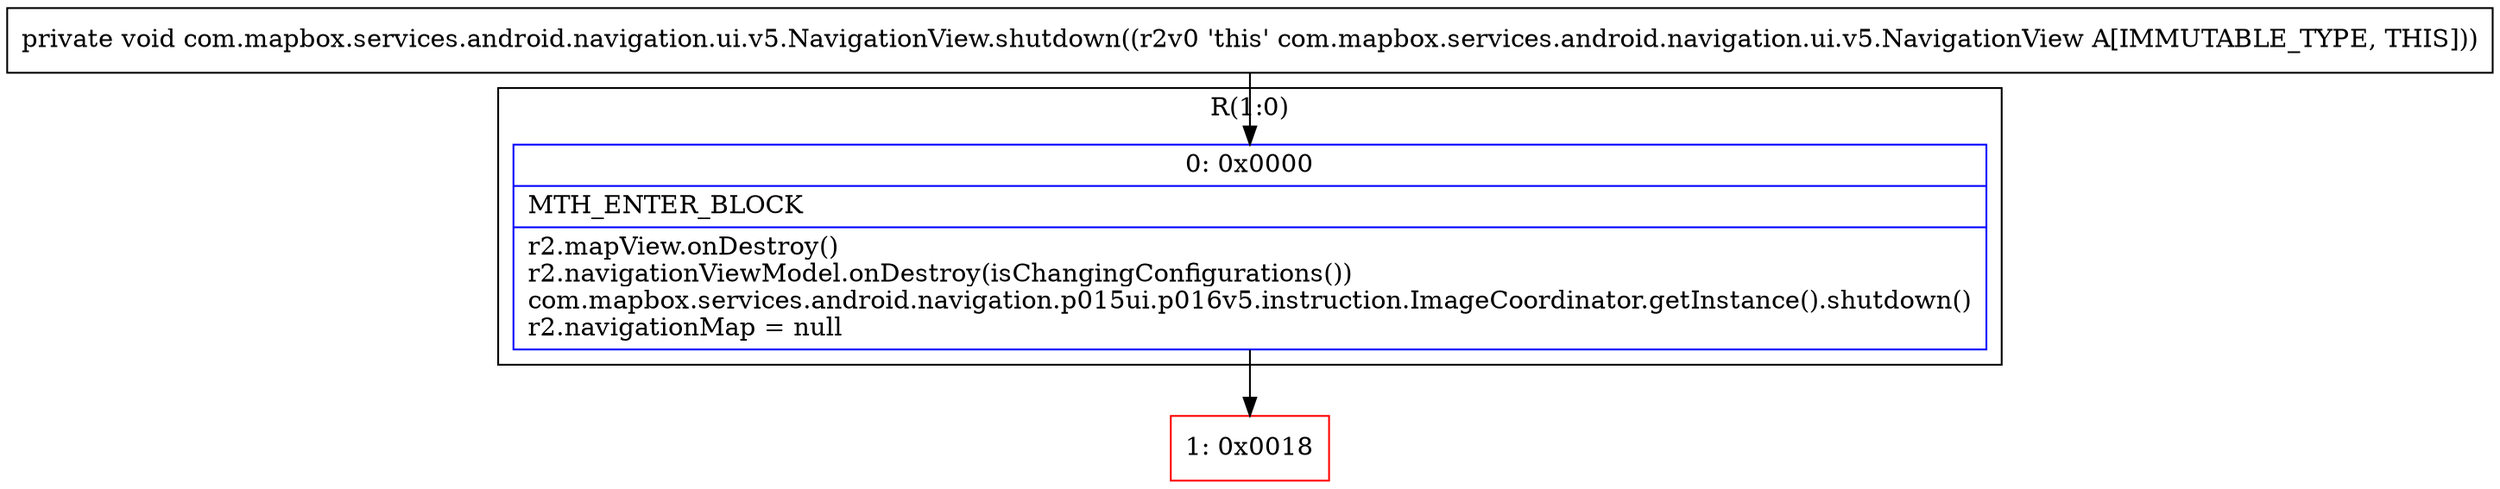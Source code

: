 digraph "CFG forcom.mapbox.services.android.navigation.ui.v5.NavigationView.shutdown()V" {
subgraph cluster_Region_168791802 {
label = "R(1:0)";
node [shape=record,color=blue];
Node_0 [shape=record,label="{0\:\ 0x0000|MTH_ENTER_BLOCK\l|r2.mapView.onDestroy()\lr2.navigationViewModel.onDestroy(isChangingConfigurations())\lcom.mapbox.services.android.navigation.p015ui.p016v5.instruction.ImageCoordinator.getInstance().shutdown()\lr2.navigationMap = null\l}"];
}
Node_1 [shape=record,color=red,label="{1\:\ 0x0018}"];
MethodNode[shape=record,label="{private void com.mapbox.services.android.navigation.ui.v5.NavigationView.shutdown((r2v0 'this' com.mapbox.services.android.navigation.ui.v5.NavigationView A[IMMUTABLE_TYPE, THIS])) }"];
MethodNode -> Node_0;
Node_0 -> Node_1;
}

